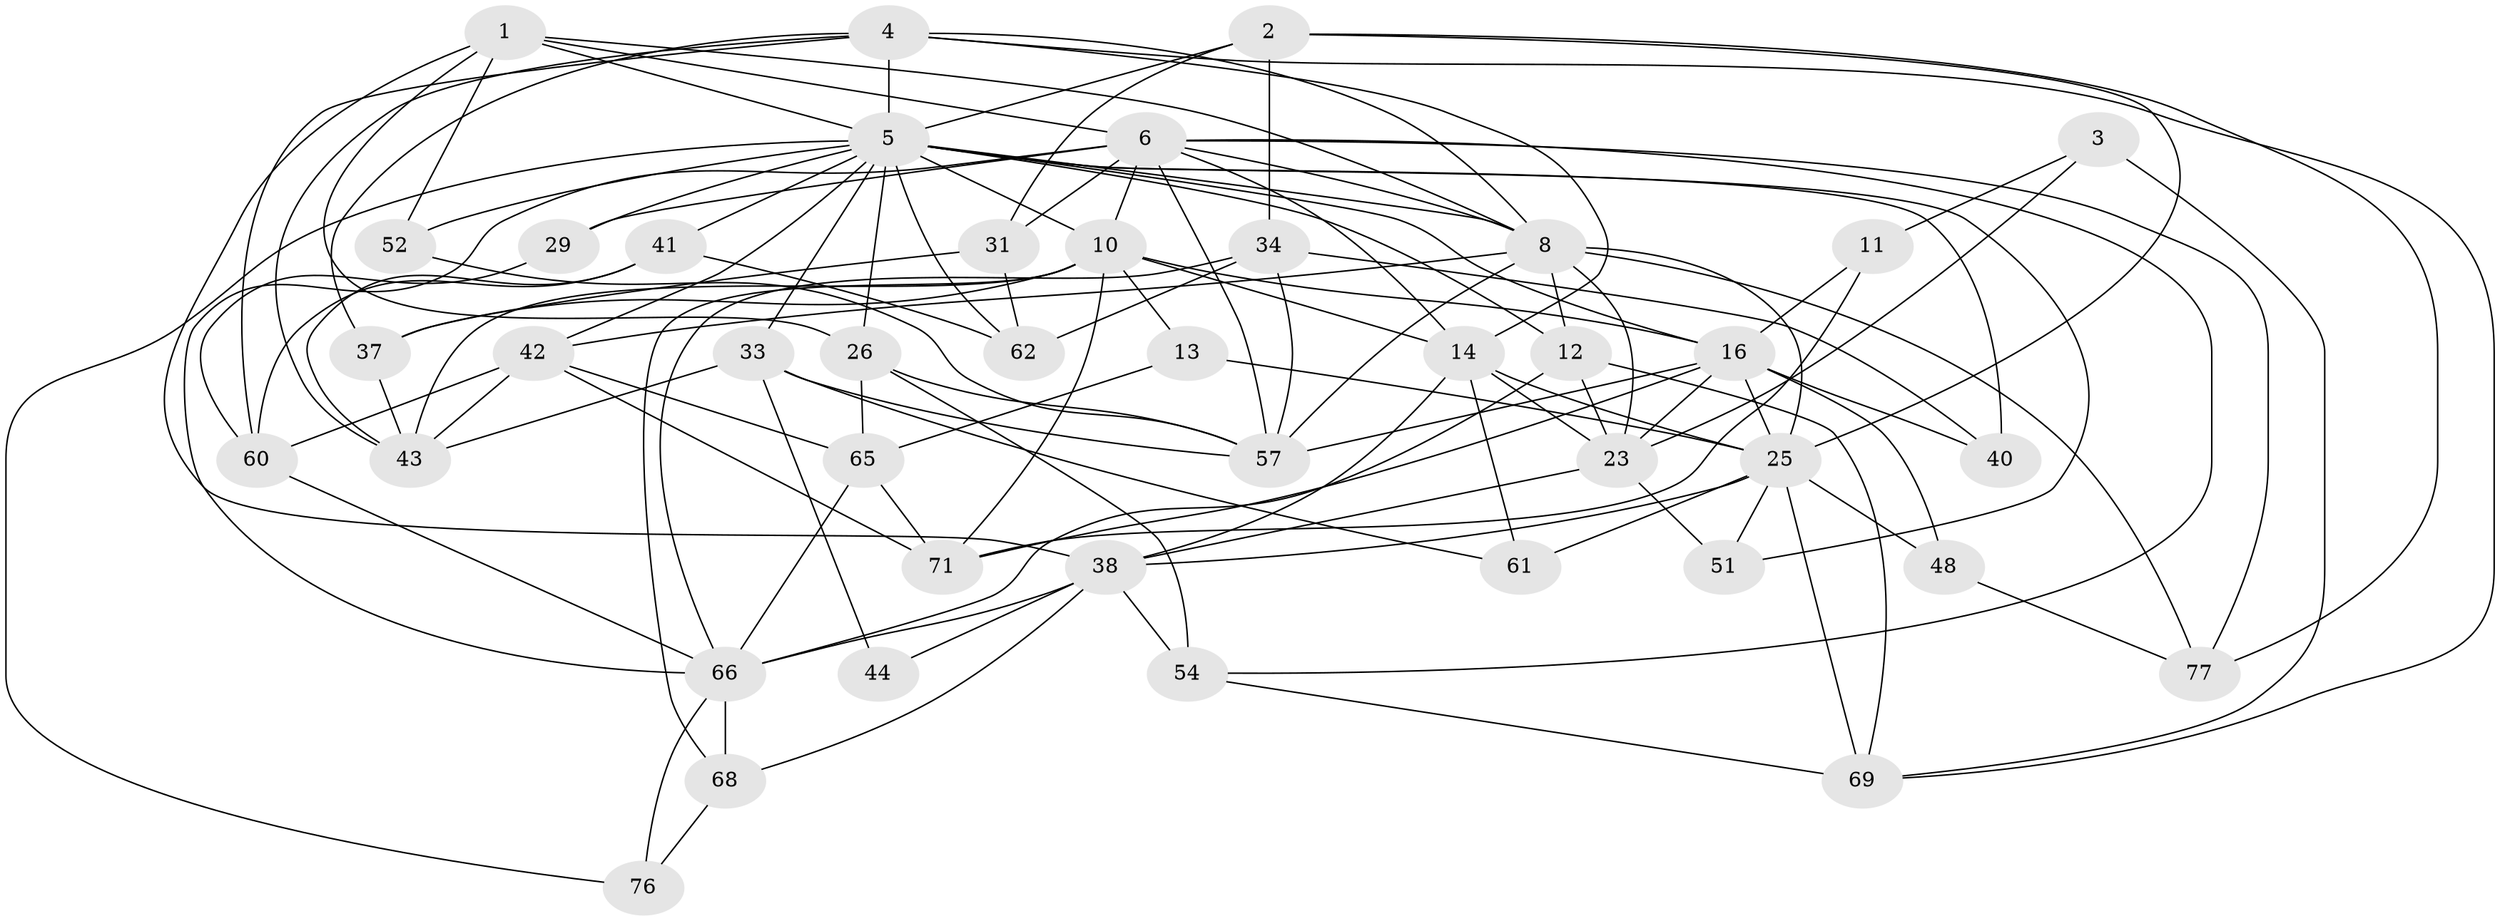 // original degree distribution, {2: 0.08333333333333333, 3: 0.32142857142857145, 5: 0.23809523809523808, 4: 0.25, 6: 0.08333333333333333, 8: 0.011904761904761904, 7: 0.011904761904761904}
// Generated by graph-tools (version 1.1) at 2025/14/03/09/25 04:14:48]
// undirected, 42 vertices, 116 edges
graph export_dot {
graph [start="1"]
  node [color=gray90,style=filled];
  1 [super="+18"];
  2 [super="+22"];
  3;
  4 [super="+15+7"];
  5 [super="+9+21+35"];
  6 [super="+19+72"];
  8 [super="+53+20"];
  10 [super="+80+28"];
  11;
  12 [super="+17"];
  13;
  14 [super="+30+64"];
  16 [super="+32+79"];
  23 [super="+78"];
  25 [super="+39+58"];
  26 [super="+36"];
  29;
  31;
  33 [super="+50"];
  34 [super="+45"];
  37;
  38 [super="+46"];
  40;
  41 [super="+47"];
  42 [super="+56"];
  43 [super="+55"];
  44;
  48;
  51 [super="+63"];
  52;
  54;
  57 [super="+74"];
  60;
  61;
  62 [super="+84"];
  65 [super="+73"];
  66 [super="+67"];
  68;
  69 [super="+83"];
  71;
  76;
  77;
  1 -- 5;
  1 -- 52;
  1 -- 6;
  1 -- 38;
  1 -- 8;
  1 -- 26;
  2 -- 34 [weight=2];
  2 -- 25;
  2 -- 77;
  2 -- 31;
  2 -- 5;
  3 -- 69;
  3 -- 11;
  3 -- 23;
  4 -- 14 [weight=2];
  4 -- 37;
  4 -- 43;
  4 -- 69;
  4 -- 8;
  4 -- 60;
  4 -- 5 [weight=2];
  5 -- 52;
  5 -- 40;
  5 -- 41 [weight=2];
  5 -- 76;
  5 -- 29;
  5 -- 33;
  5 -- 16;
  5 -- 26;
  5 -- 62;
  5 -- 51;
  5 -- 42;
  5 -- 10;
  5 -- 8;
  5 -- 12;
  6 -- 77;
  6 -- 54;
  6 -- 57;
  6 -- 10;
  6 -- 14;
  6 -- 8;
  6 -- 66;
  6 -- 29;
  6 -- 31;
  8 -- 23;
  8 -- 57 [weight=2];
  8 -- 12;
  8 -- 77;
  8 -- 25;
  8 -- 42 [weight=2];
  10 -- 68;
  10 -- 43;
  10 -- 16;
  10 -- 37;
  10 -- 71;
  10 -- 14;
  10 -- 13;
  11 -- 71;
  11 -- 16;
  12 -- 23;
  12 -- 66;
  12 -- 69;
  13 -- 65;
  13 -- 25;
  14 -- 23;
  14 -- 25;
  14 -- 38;
  14 -- 61;
  16 -- 71;
  16 -- 40;
  16 -- 48;
  16 -- 25;
  16 -- 57;
  16 -- 23;
  23 -- 38;
  23 -- 51;
  25 -- 51;
  25 -- 69;
  25 -- 38;
  25 -- 61;
  25 -- 48;
  26 -- 65;
  26 -- 54 [weight=2];
  26 -- 57;
  29 -- 60;
  31 -- 37;
  31 -- 62;
  33 -- 57;
  33 -- 44;
  33 -- 61;
  33 -- 43;
  34 -- 40;
  34 -- 57;
  34 -- 66;
  34 -- 62;
  37 -- 43;
  38 -- 44;
  38 -- 54;
  38 -- 68;
  38 -- 66;
  41 -- 43;
  41 -- 62;
  41 -- 60;
  42 -- 43;
  42 -- 65;
  42 -- 71;
  42 -- 60;
  48 -- 77;
  52 -- 57;
  54 -- 69;
  60 -- 66;
  65 -- 66;
  65 -- 71;
  66 -- 68;
  66 -- 76;
  68 -- 76;
}
